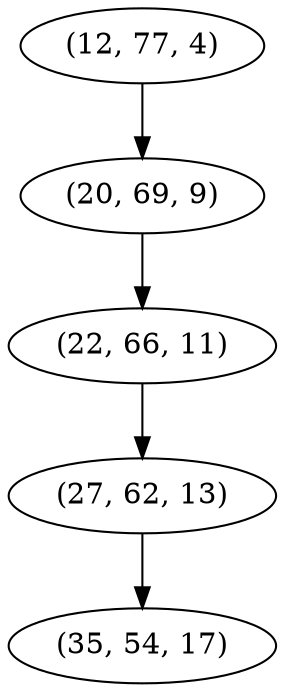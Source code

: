 digraph tree {
    "(12, 77, 4)";
    "(20, 69, 9)";
    "(22, 66, 11)";
    "(27, 62, 13)";
    "(35, 54, 17)";
    "(12, 77, 4)" -> "(20, 69, 9)";
    "(20, 69, 9)" -> "(22, 66, 11)";
    "(22, 66, 11)" -> "(27, 62, 13)";
    "(27, 62, 13)" -> "(35, 54, 17)";
}
